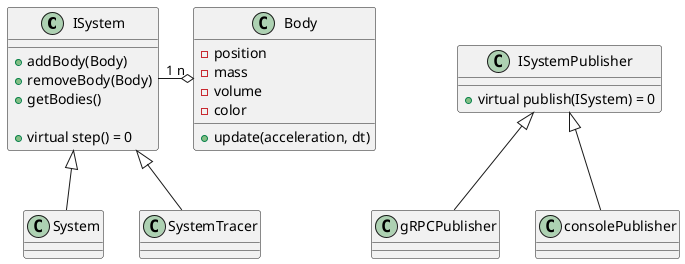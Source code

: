 @startuml nbodysystem

Class ISystem {
    +addBody(Body)
    +removeBody(Body)
    +getBodies()

    + virtual step() = 0
}

class System { 
}

Class SystemTracer {
}

class Body {
    +update(acceleration, dt)
    -position
    -mass
    -volume
    -color
}

class ISystemPublisher {
    +virtual publish(ISystem) = 0
}

class gRPCPublisher {

}

class consolePublisher {}

ISystem <|-- System
ISystem <|-- SystemTracer
ISystem "1" -o "n" Body 

ISystemPublisher <|-- gRPCPublisher
ISystemPublisher <|-- consolePublisher
@enduml